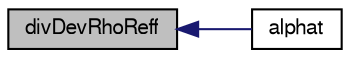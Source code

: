 digraph "divDevRhoReff"
{
  bgcolor="transparent";
  edge [fontname="FreeSans",fontsize="10",labelfontname="FreeSans",labelfontsize="10"];
  node [fontname="FreeSans",fontsize="10",shape=record];
  rankdir="LR";
  Node907 [label="divDevRhoReff",height=0.2,width=0.4,color="black", fillcolor="grey75", style="filled", fontcolor="black"];
  Node907 -> Node908 [dir="back",color="midnightblue",fontsize="10",style="solid",fontname="FreeSans"];
  Node908 [label="alphat",height=0.2,width=0.4,color="black",URL="$a30770.html#a59d9ea07a6607675ba58f8bf67025738",tooltip="Return the turbulence thermal diffusivity. "];
}
